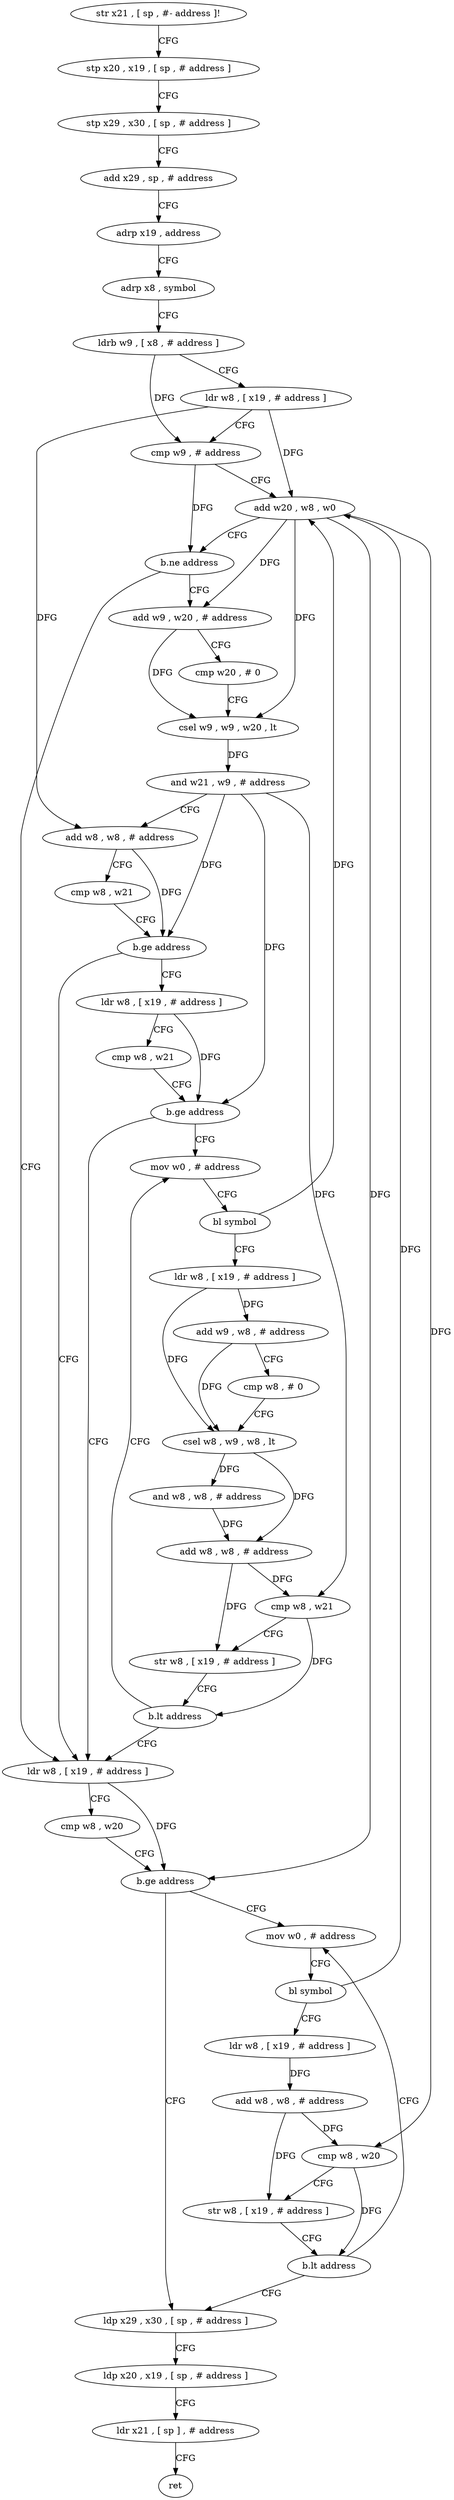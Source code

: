 digraph "func" {
"4204724" [label = "str x21 , [ sp , #- address ]!" ]
"4204728" [label = "stp x20 , x19 , [ sp , # address ]" ]
"4204732" [label = "stp x29 , x30 , [ sp , # address ]" ]
"4204736" [label = "add x29 , sp , # address" ]
"4204740" [label = "adrp x19 , address" ]
"4204744" [label = "adrp x8 , symbol" ]
"4204748" [label = "ldrb w9 , [ x8 , # address ]" ]
"4204752" [label = "ldr w8 , [ x19 , # address ]" ]
"4204756" [label = "cmp w9 , # address" ]
"4204760" [label = "add w20 , w8 , w0" ]
"4204764" [label = "b.ne address" ]
"4204852" [label = "ldr w8 , [ x19 , # address ]" ]
"4204768" [label = "add w9 , w20 , # address" ]
"4204856" [label = "cmp w8 , w20" ]
"4204860" [label = "b.ge address" ]
"4204892" [label = "ldp x29 , x30 , [ sp , # address ]" ]
"4204864" [label = "mov w0 , # address" ]
"4204772" [label = "cmp w20 , # 0" ]
"4204776" [label = "csel w9 , w9 , w20 , lt" ]
"4204780" [label = "and w21 , w9 , # address" ]
"4204784" [label = "add w8 , w8 , # address" ]
"4204788" [label = "cmp w8 , w21" ]
"4204792" [label = "b.ge address" ]
"4204796" [label = "ldr w8 , [ x19 , # address ]" ]
"4204896" [label = "ldp x20 , x19 , [ sp , # address ]" ]
"4204900" [label = "ldr x21 , [ sp ] , # address" ]
"4204904" [label = "ret" ]
"4204868" [label = "bl symbol" ]
"4204872" [label = "ldr w8 , [ x19 , # address ]" ]
"4204876" [label = "add w8 , w8 , # address" ]
"4204880" [label = "cmp w8 , w20" ]
"4204884" [label = "str w8 , [ x19 , # address ]" ]
"4204888" [label = "b.lt address" ]
"4204800" [label = "cmp w8 , w21" ]
"4204804" [label = "b.ge address" ]
"4204808" [label = "mov w0 , # address" ]
"4204812" [label = "bl symbol" ]
"4204816" [label = "ldr w8 , [ x19 , # address ]" ]
"4204820" [label = "add w9 , w8 , # address" ]
"4204824" [label = "cmp w8 , # 0" ]
"4204828" [label = "csel w8 , w9 , w8 , lt" ]
"4204832" [label = "and w8 , w8 , # address" ]
"4204836" [label = "add w8 , w8 , # address" ]
"4204840" [label = "cmp w8 , w21" ]
"4204844" [label = "str w8 , [ x19 , # address ]" ]
"4204848" [label = "b.lt address" ]
"4204724" -> "4204728" [ label = "CFG" ]
"4204728" -> "4204732" [ label = "CFG" ]
"4204732" -> "4204736" [ label = "CFG" ]
"4204736" -> "4204740" [ label = "CFG" ]
"4204740" -> "4204744" [ label = "CFG" ]
"4204744" -> "4204748" [ label = "CFG" ]
"4204748" -> "4204752" [ label = "CFG" ]
"4204748" -> "4204756" [ label = "DFG" ]
"4204752" -> "4204756" [ label = "CFG" ]
"4204752" -> "4204760" [ label = "DFG" ]
"4204752" -> "4204784" [ label = "DFG" ]
"4204756" -> "4204760" [ label = "CFG" ]
"4204756" -> "4204764" [ label = "DFG" ]
"4204760" -> "4204764" [ label = "CFG" ]
"4204760" -> "4204860" [ label = "DFG" ]
"4204760" -> "4204768" [ label = "DFG" ]
"4204760" -> "4204776" [ label = "DFG" ]
"4204760" -> "4204880" [ label = "DFG" ]
"4204764" -> "4204852" [ label = "CFG" ]
"4204764" -> "4204768" [ label = "CFG" ]
"4204852" -> "4204856" [ label = "CFG" ]
"4204852" -> "4204860" [ label = "DFG" ]
"4204768" -> "4204772" [ label = "CFG" ]
"4204768" -> "4204776" [ label = "DFG" ]
"4204856" -> "4204860" [ label = "CFG" ]
"4204860" -> "4204892" [ label = "CFG" ]
"4204860" -> "4204864" [ label = "CFG" ]
"4204892" -> "4204896" [ label = "CFG" ]
"4204864" -> "4204868" [ label = "CFG" ]
"4204772" -> "4204776" [ label = "CFG" ]
"4204776" -> "4204780" [ label = "DFG" ]
"4204780" -> "4204784" [ label = "CFG" ]
"4204780" -> "4204792" [ label = "DFG" ]
"4204780" -> "4204804" [ label = "DFG" ]
"4204780" -> "4204840" [ label = "DFG" ]
"4204784" -> "4204788" [ label = "CFG" ]
"4204784" -> "4204792" [ label = "DFG" ]
"4204788" -> "4204792" [ label = "CFG" ]
"4204792" -> "4204852" [ label = "CFG" ]
"4204792" -> "4204796" [ label = "CFG" ]
"4204796" -> "4204800" [ label = "CFG" ]
"4204796" -> "4204804" [ label = "DFG" ]
"4204896" -> "4204900" [ label = "CFG" ]
"4204900" -> "4204904" [ label = "CFG" ]
"4204868" -> "4204872" [ label = "CFG" ]
"4204868" -> "4204760" [ label = "DFG" ]
"4204872" -> "4204876" [ label = "DFG" ]
"4204876" -> "4204880" [ label = "DFG" ]
"4204876" -> "4204884" [ label = "DFG" ]
"4204880" -> "4204884" [ label = "CFG" ]
"4204880" -> "4204888" [ label = "DFG" ]
"4204884" -> "4204888" [ label = "CFG" ]
"4204888" -> "4204864" [ label = "CFG" ]
"4204888" -> "4204892" [ label = "CFG" ]
"4204800" -> "4204804" [ label = "CFG" ]
"4204804" -> "4204852" [ label = "CFG" ]
"4204804" -> "4204808" [ label = "CFG" ]
"4204808" -> "4204812" [ label = "CFG" ]
"4204812" -> "4204816" [ label = "CFG" ]
"4204812" -> "4204760" [ label = "DFG" ]
"4204816" -> "4204820" [ label = "DFG" ]
"4204816" -> "4204828" [ label = "DFG" ]
"4204820" -> "4204824" [ label = "CFG" ]
"4204820" -> "4204828" [ label = "DFG" ]
"4204824" -> "4204828" [ label = "CFG" ]
"4204828" -> "4204832" [ label = "DFG" ]
"4204828" -> "4204836" [ label = "DFG" ]
"4204832" -> "4204836" [ label = "DFG" ]
"4204836" -> "4204840" [ label = "DFG" ]
"4204836" -> "4204844" [ label = "DFG" ]
"4204840" -> "4204844" [ label = "CFG" ]
"4204840" -> "4204848" [ label = "DFG" ]
"4204844" -> "4204848" [ label = "CFG" ]
"4204848" -> "4204808" [ label = "CFG" ]
"4204848" -> "4204852" [ label = "CFG" ]
}

